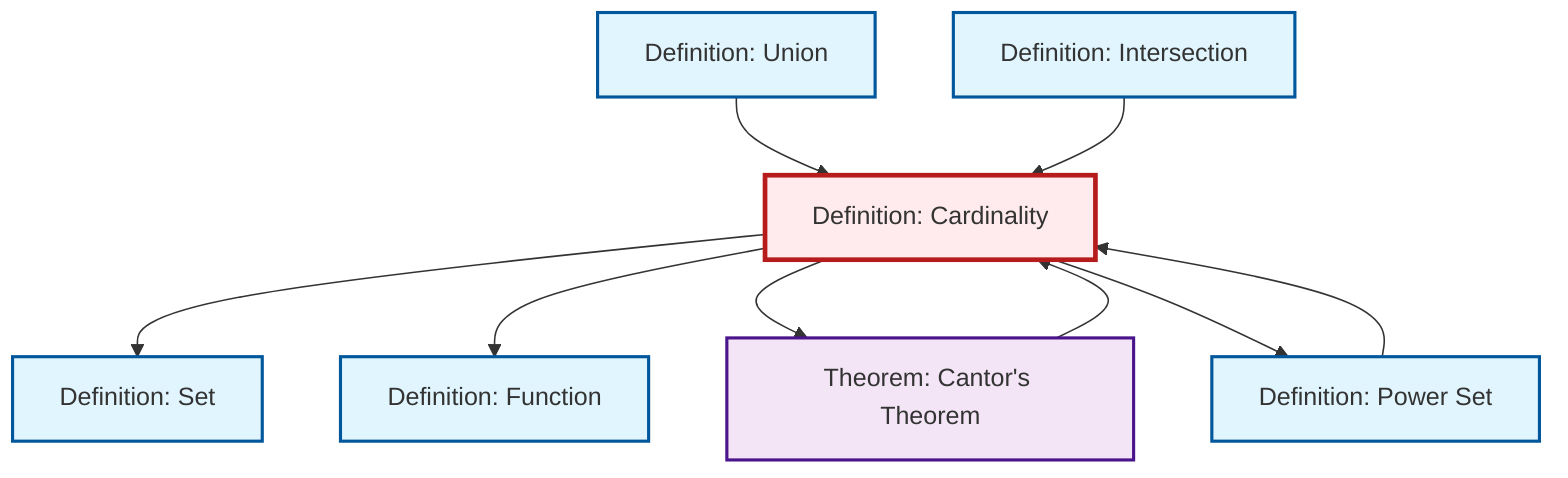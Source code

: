 graph TD
    classDef definition fill:#e1f5fe,stroke:#01579b,stroke-width:2px
    classDef theorem fill:#f3e5f5,stroke:#4a148c,stroke-width:2px
    classDef axiom fill:#fff3e0,stroke:#e65100,stroke-width:2px
    classDef example fill:#e8f5e9,stroke:#1b5e20,stroke-width:2px
    classDef current fill:#ffebee,stroke:#b71c1c,stroke-width:3px
    def-cardinality["Definition: Cardinality"]:::definition
    def-set["Definition: Set"]:::definition
    def-union["Definition: Union"]:::definition
    thm-cantor["Theorem: Cantor's Theorem"]:::theorem
    def-power-set["Definition: Power Set"]:::definition
    def-intersection["Definition: Intersection"]:::definition
    def-function["Definition: Function"]:::definition
    def-union --> def-cardinality
    thm-cantor --> def-cardinality
    def-cardinality --> def-set
    def-cardinality --> def-function
    def-cardinality --> thm-cantor
    def-intersection --> def-cardinality
    def-cardinality --> def-power-set
    def-power-set --> def-cardinality
    class def-cardinality current